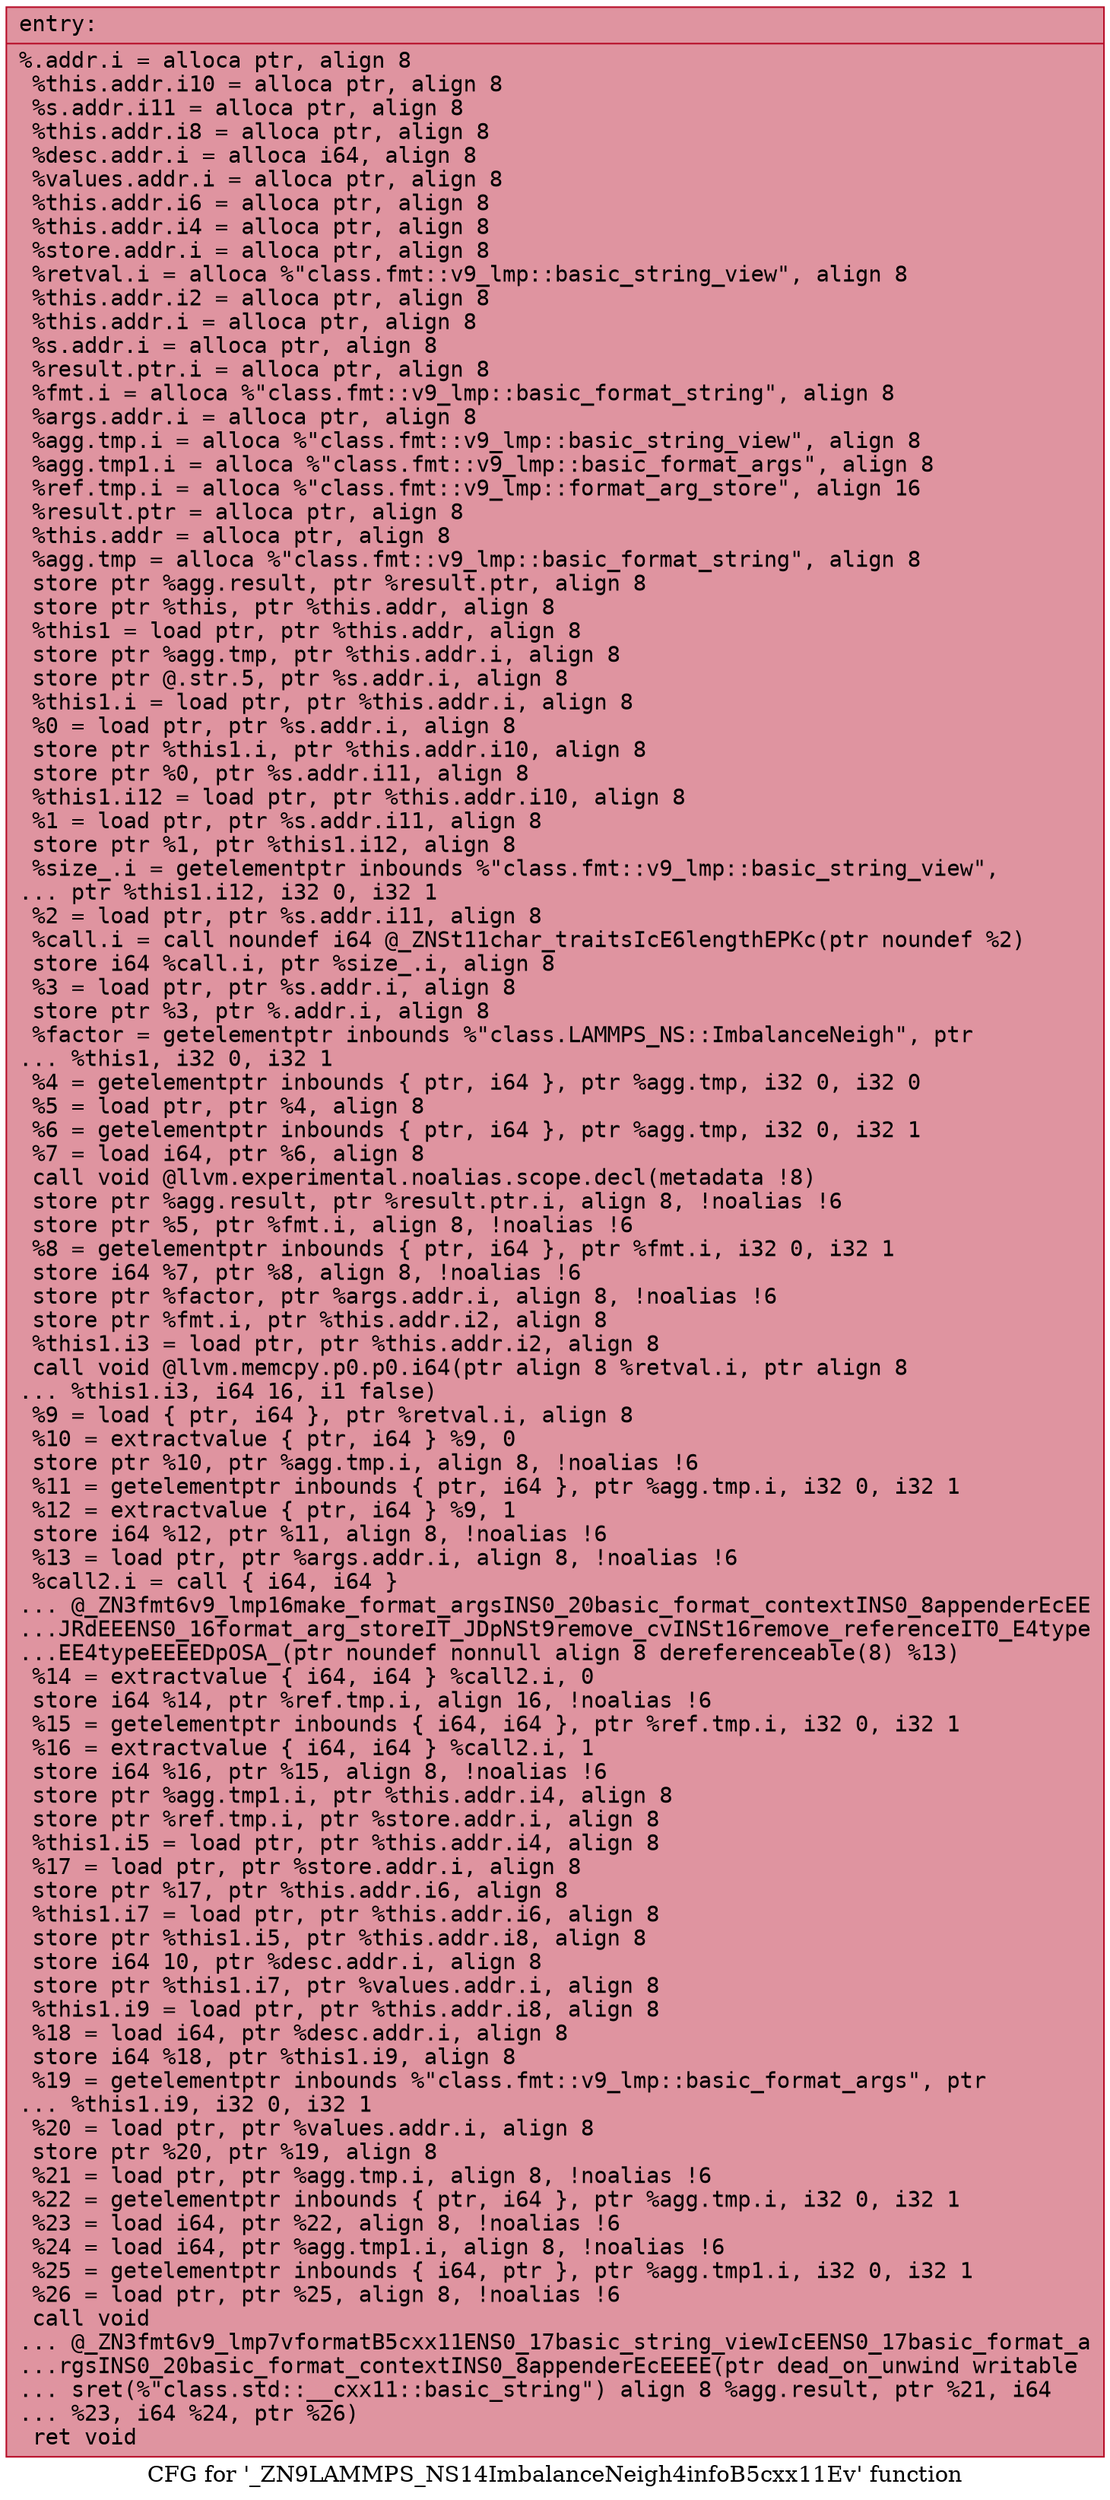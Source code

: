 digraph "CFG for '_ZN9LAMMPS_NS14ImbalanceNeigh4infoB5cxx11Ev' function" {
	label="CFG for '_ZN9LAMMPS_NS14ImbalanceNeigh4infoB5cxx11Ev' function";

	Node0x5570740ebf10 [shape=record,color="#b70d28ff", style=filled, fillcolor="#b70d2870" fontname="Courier",label="{entry:\l|  %.addr.i = alloca ptr, align 8\l  %this.addr.i10 = alloca ptr, align 8\l  %s.addr.i11 = alloca ptr, align 8\l  %this.addr.i8 = alloca ptr, align 8\l  %desc.addr.i = alloca i64, align 8\l  %values.addr.i = alloca ptr, align 8\l  %this.addr.i6 = alloca ptr, align 8\l  %this.addr.i4 = alloca ptr, align 8\l  %store.addr.i = alloca ptr, align 8\l  %retval.i = alloca %\"class.fmt::v9_lmp::basic_string_view\", align 8\l  %this.addr.i2 = alloca ptr, align 8\l  %this.addr.i = alloca ptr, align 8\l  %s.addr.i = alloca ptr, align 8\l  %result.ptr.i = alloca ptr, align 8\l  %fmt.i = alloca %\"class.fmt::v9_lmp::basic_format_string\", align 8\l  %args.addr.i = alloca ptr, align 8\l  %agg.tmp.i = alloca %\"class.fmt::v9_lmp::basic_string_view\", align 8\l  %agg.tmp1.i = alloca %\"class.fmt::v9_lmp::basic_format_args\", align 8\l  %ref.tmp.i = alloca %\"class.fmt::v9_lmp::format_arg_store\", align 16\l  %result.ptr = alloca ptr, align 8\l  %this.addr = alloca ptr, align 8\l  %agg.tmp = alloca %\"class.fmt::v9_lmp::basic_format_string\", align 8\l  store ptr %agg.result, ptr %result.ptr, align 8\l  store ptr %this, ptr %this.addr, align 8\l  %this1 = load ptr, ptr %this.addr, align 8\l  store ptr %agg.tmp, ptr %this.addr.i, align 8\l  store ptr @.str.5, ptr %s.addr.i, align 8\l  %this1.i = load ptr, ptr %this.addr.i, align 8\l  %0 = load ptr, ptr %s.addr.i, align 8\l  store ptr %this1.i, ptr %this.addr.i10, align 8\l  store ptr %0, ptr %s.addr.i11, align 8\l  %this1.i12 = load ptr, ptr %this.addr.i10, align 8\l  %1 = load ptr, ptr %s.addr.i11, align 8\l  store ptr %1, ptr %this1.i12, align 8\l  %size_.i = getelementptr inbounds %\"class.fmt::v9_lmp::basic_string_view\",\l... ptr %this1.i12, i32 0, i32 1\l  %2 = load ptr, ptr %s.addr.i11, align 8\l  %call.i = call noundef i64 @_ZNSt11char_traitsIcE6lengthEPKc(ptr noundef %2)\l  store i64 %call.i, ptr %size_.i, align 8\l  %3 = load ptr, ptr %s.addr.i, align 8\l  store ptr %3, ptr %.addr.i, align 8\l  %factor = getelementptr inbounds %\"class.LAMMPS_NS::ImbalanceNeigh\", ptr\l... %this1, i32 0, i32 1\l  %4 = getelementptr inbounds \{ ptr, i64 \}, ptr %agg.tmp, i32 0, i32 0\l  %5 = load ptr, ptr %4, align 8\l  %6 = getelementptr inbounds \{ ptr, i64 \}, ptr %agg.tmp, i32 0, i32 1\l  %7 = load i64, ptr %6, align 8\l  call void @llvm.experimental.noalias.scope.decl(metadata !8)\l  store ptr %agg.result, ptr %result.ptr.i, align 8, !noalias !6\l  store ptr %5, ptr %fmt.i, align 8, !noalias !6\l  %8 = getelementptr inbounds \{ ptr, i64 \}, ptr %fmt.i, i32 0, i32 1\l  store i64 %7, ptr %8, align 8, !noalias !6\l  store ptr %factor, ptr %args.addr.i, align 8, !noalias !6\l  store ptr %fmt.i, ptr %this.addr.i2, align 8\l  %this1.i3 = load ptr, ptr %this.addr.i2, align 8\l  call void @llvm.memcpy.p0.p0.i64(ptr align 8 %retval.i, ptr align 8\l... %this1.i3, i64 16, i1 false)\l  %9 = load \{ ptr, i64 \}, ptr %retval.i, align 8\l  %10 = extractvalue \{ ptr, i64 \} %9, 0\l  store ptr %10, ptr %agg.tmp.i, align 8, !noalias !6\l  %11 = getelementptr inbounds \{ ptr, i64 \}, ptr %agg.tmp.i, i32 0, i32 1\l  %12 = extractvalue \{ ptr, i64 \} %9, 1\l  store i64 %12, ptr %11, align 8, !noalias !6\l  %13 = load ptr, ptr %args.addr.i, align 8, !noalias !6\l  %call2.i = call \{ i64, i64 \}\l... @_ZN3fmt6v9_lmp16make_format_argsINS0_20basic_format_contextINS0_8appenderEcEE\l...JRdEEENS0_16format_arg_storeIT_JDpNSt9remove_cvINSt16remove_referenceIT0_E4type\l...EE4typeEEEEDpOSA_(ptr noundef nonnull align 8 dereferenceable(8) %13)\l  %14 = extractvalue \{ i64, i64 \} %call2.i, 0\l  store i64 %14, ptr %ref.tmp.i, align 16, !noalias !6\l  %15 = getelementptr inbounds \{ i64, i64 \}, ptr %ref.tmp.i, i32 0, i32 1\l  %16 = extractvalue \{ i64, i64 \} %call2.i, 1\l  store i64 %16, ptr %15, align 8, !noalias !6\l  store ptr %agg.tmp1.i, ptr %this.addr.i4, align 8\l  store ptr %ref.tmp.i, ptr %store.addr.i, align 8\l  %this1.i5 = load ptr, ptr %this.addr.i4, align 8\l  %17 = load ptr, ptr %store.addr.i, align 8\l  store ptr %17, ptr %this.addr.i6, align 8\l  %this1.i7 = load ptr, ptr %this.addr.i6, align 8\l  store ptr %this1.i5, ptr %this.addr.i8, align 8\l  store i64 10, ptr %desc.addr.i, align 8\l  store ptr %this1.i7, ptr %values.addr.i, align 8\l  %this1.i9 = load ptr, ptr %this.addr.i8, align 8\l  %18 = load i64, ptr %desc.addr.i, align 8\l  store i64 %18, ptr %this1.i9, align 8\l  %19 = getelementptr inbounds %\"class.fmt::v9_lmp::basic_format_args\", ptr\l... %this1.i9, i32 0, i32 1\l  %20 = load ptr, ptr %values.addr.i, align 8\l  store ptr %20, ptr %19, align 8\l  %21 = load ptr, ptr %agg.tmp.i, align 8, !noalias !6\l  %22 = getelementptr inbounds \{ ptr, i64 \}, ptr %agg.tmp.i, i32 0, i32 1\l  %23 = load i64, ptr %22, align 8, !noalias !6\l  %24 = load i64, ptr %agg.tmp1.i, align 8, !noalias !6\l  %25 = getelementptr inbounds \{ i64, ptr \}, ptr %agg.tmp1.i, i32 0, i32 1\l  %26 = load ptr, ptr %25, align 8, !noalias !6\l  call void\l... @_ZN3fmt6v9_lmp7vformatB5cxx11ENS0_17basic_string_viewIcEENS0_17basic_format_a\l...rgsINS0_20basic_format_contextINS0_8appenderEcEEEE(ptr dead_on_unwind writable\l... sret(%\"class.std::__cxx11::basic_string\") align 8 %agg.result, ptr %21, i64\l... %23, i64 %24, ptr %26)\l  ret void\l}"];
}
